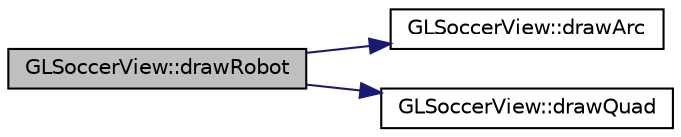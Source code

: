 digraph "GLSoccerView::drawRobot"
{
 // INTERACTIVE_SVG=YES
  edge [fontname="Helvetica",fontsize="10",labelfontname="Helvetica",labelfontsize="10"];
  node [fontname="Helvetica",fontsize="10",shape=record];
  rankdir="LR";
  Node1 [label="GLSoccerView::drawRobot",height=0.2,width=0.4,color="black", fillcolor="grey75", style="filled", fontcolor="black"];
  Node1 -> Node2 [color="midnightblue",fontsize="10",style="solid",fontname="Helvetica"];
  Node2 [label="GLSoccerView::drawArc",height=0.2,width=0.4,color="black", fillcolor="white", style="filled",URL="$da/d65/class_g_l_soccer_view.html#abebe5dafbe7336e53661326f160bc318"];
  Node1 -> Node3 [color="midnightblue",fontsize="10",style="solid",fontname="Helvetica"];
  Node3 [label="GLSoccerView::drawQuad",height=0.2,width=0.4,color="black", fillcolor="white", style="filled",URL="$da/d65/class_g_l_soccer_view.html#affdf24e3a3044b00bda531437f92b187"];
}
